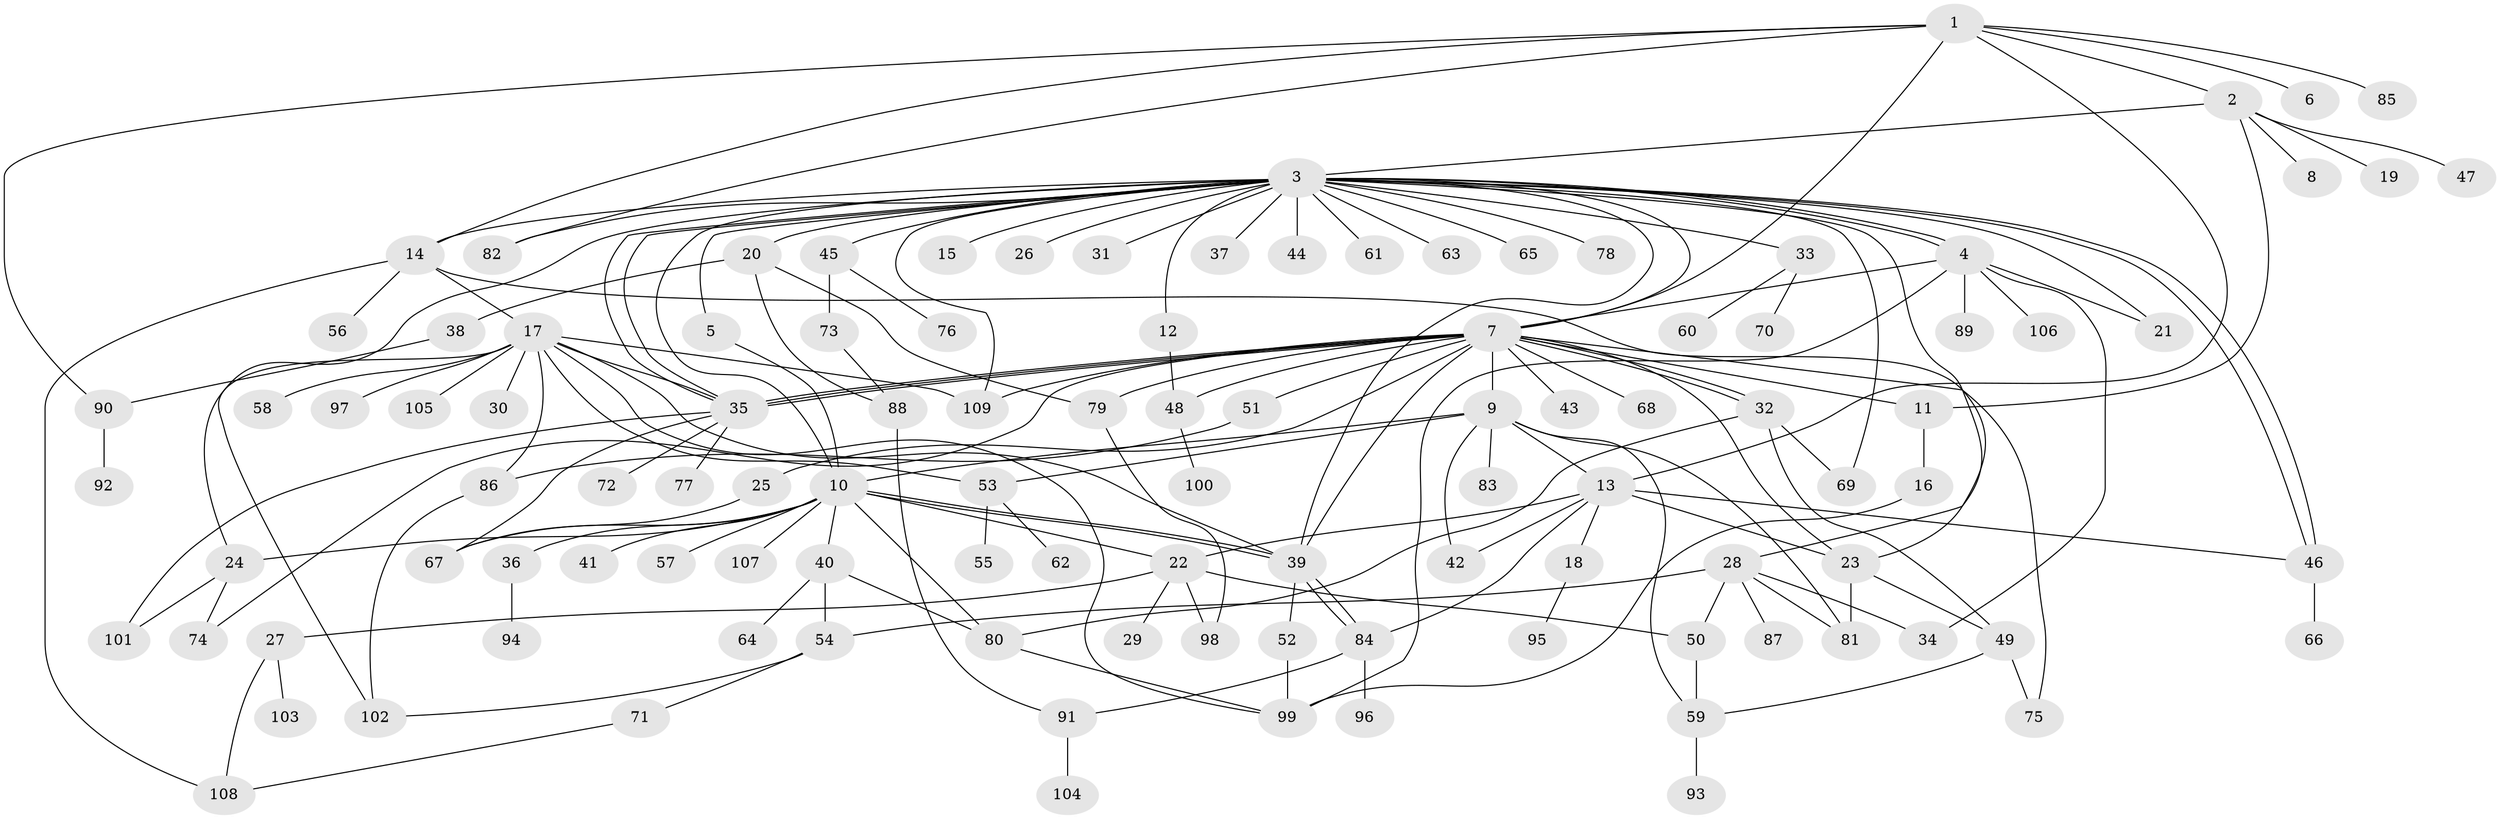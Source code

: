 // Generated by graph-tools (version 1.1) at 2025/49/03/09/25 03:49:50]
// undirected, 109 vertices, 171 edges
graph export_dot {
graph [start="1"]
  node [color=gray90,style=filled];
  1;
  2;
  3;
  4;
  5;
  6;
  7;
  8;
  9;
  10;
  11;
  12;
  13;
  14;
  15;
  16;
  17;
  18;
  19;
  20;
  21;
  22;
  23;
  24;
  25;
  26;
  27;
  28;
  29;
  30;
  31;
  32;
  33;
  34;
  35;
  36;
  37;
  38;
  39;
  40;
  41;
  42;
  43;
  44;
  45;
  46;
  47;
  48;
  49;
  50;
  51;
  52;
  53;
  54;
  55;
  56;
  57;
  58;
  59;
  60;
  61;
  62;
  63;
  64;
  65;
  66;
  67;
  68;
  69;
  70;
  71;
  72;
  73;
  74;
  75;
  76;
  77;
  78;
  79;
  80;
  81;
  82;
  83;
  84;
  85;
  86;
  87;
  88;
  89;
  90;
  91;
  92;
  93;
  94;
  95;
  96;
  97;
  98;
  99;
  100;
  101;
  102;
  103;
  104;
  105;
  106;
  107;
  108;
  109;
  1 -- 2;
  1 -- 6;
  1 -- 7;
  1 -- 13;
  1 -- 14;
  1 -- 82;
  1 -- 85;
  1 -- 90;
  2 -- 3;
  2 -- 8;
  2 -- 11;
  2 -- 19;
  2 -- 47;
  3 -- 4;
  3 -- 4;
  3 -- 5;
  3 -- 7;
  3 -- 10;
  3 -- 12;
  3 -- 14;
  3 -- 15;
  3 -- 20;
  3 -- 21;
  3 -- 26;
  3 -- 28;
  3 -- 31;
  3 -- 33;
  3 -- 35;
  3 -- 35;
  3 -- 37;
  3 -- 39;
  3 -- 44;
  3 -- 45;
  3 -- 46;
  3 -- 46;
  3 -- 61;
  3 -- 63;
  3 -- 65;
  3 -- 69;
  3 -- 78;
  3 -- 82;
  3 -- 102;
  3 -- 109;
  4 -- 7;
  4 -- 21;
  4 -- 34;
  4 -- 89;
  4 -- 99;
  4 -- 106;
  5 -- 10;
  7 -- 9;
  7 -- 11;
  7 -- 23;
  7 -- 25;
  7 -- 32;
  7 -- 32;
  7 -- 35;
  7 -- 35;
  7 -- 35;
  7 -- 39;
  7 -- 43;
  7 -- 48;
  7 -- 51;
  7 -- 68;
  7 -- 74;
  7 -- 75;
  7 -- 79;
  7 -- 109;
  9 -- 10;
  9 -- 13;
  9 -- 42;
  9 -- 53;
  9 -- 59;
  9 -- 81;
  9 -- 83;
  10 -- 22;
  10 -- 24;
  10 -- 36;
  10 -- 39;
  10 -- 39;
  10 -- 40;
  10 -- 41;
  10 -- 57;
  10 -- 67;
  10 -- 80;
  10 -- 107;
  11 -- 16;
  12 -- 48;
  13 -- 18;
  13 -- 22;
  13 -- 23;
  13 -- 42;
  13 -- 46;
  13 -- 84;
  14 -- 17;
  14 -- 23;
  14 -- 56;
  14 -- 108;
  16 -- 99;
  17 -- 24;
  17 -- 30;
  17 -- 35;
  17 -- 39;
  17 -- 53;
  17 -- 58;
  17 -- 86;
  17 -- 97;
  17 -- 99;
  17 -- 105;
  17 -- 109;
  18 -- 95;
  20 -- 38;
  20 -- 79;
  20 -- 88;
  22 -- 27;
  22 -- 29;
  22 -- 50;
  22 -- 98;
  23 -- 49;
  23 -- 81;
  24 -- 74;
  24 -- 101;
  25 -- 67;
  27 -- 103;
  27 -- 108;
  28 -- 34;
  28 -- 50;
  28 -- 54;
  28 -- 81;
  28 -- 87;
  32 -- 49;
  32 -- 69;
  32 -- 80;
  33 -- 60;
  33 -- 70;
  35 -- 67;
  35 -- 72;
  35 -- 77;
  35 -- 101;
  36 -- 94;
  38 -- 90;
  39 -- 52;
  39 -- 84;
  39 -- 84;
  40 -- 54;
  40 -- 64;
  40 -- 80;
  45 -- 73;
  45 -- 76;
  46 -- 66;
  48 -- 100;
  49 -- 59;
  49 -- 75;
  50 -- 59;
  51 -- 86;
  52 -- 99;
  53 -- 55;
  53 -- 62;
  54 -- 71;
  54 -- 102;
  59 -- 93;
  71 -- 108;
  73 -- 88;
  79 -- 98;
  80 -- 99;
  84 -- 91;
  84 -- 96;
  86 -- 102;
  88 -- 91;
  90 -- 92;
  91 -- 104;
}
